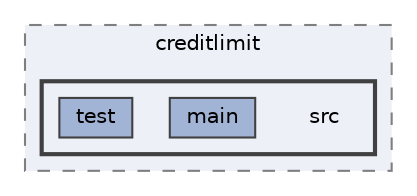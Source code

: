 digraph "repository/creditlimit/src"
{
 // LATEX_PDF_SIZE
  bgcolor="transparent";
  edge [fontname=Helvetica,fontsize=10,labelfontname=Helvetica,labelfontsize=10];
  node [fontname=Helvetica,fontsize=10,shape=box,height=0.2,width=0.4];
  compound=true
  subgraph clusterdir_9bb4e3bc3dfe8add2f946376e11b4d05 {
    graph [ bgcolor="#edf0f7", pencolor="grey50", label="creditlimit", fontname=Helvetica,fontsize=10 style="filled,dashed", URL="dir_9bb4e3bc3dfe8add2f946376e11b4d05.html",tooltip=""]
  subgraph clusterdir_9f93c806d0488721c8bda5a7d08ef899 {
    graph [ bgcolor="#edf0f7", pencolor="grey25", label="", fontname=Helvetica,fontsize=10 style="filled,bold", URL="dir_9f93c806d0488721c8bda5a7d08ef899.html",tooltip=""]
    dir_9f93c806d0488721c8bda5a7d08ef899 [shape=plaintext, label="src"];
  dir_e752685df40373d2aad8d30db9af4079 [label="main", fillcolor="#a2b4d6", color="grey25", style="filled", URL="dir_e752685df40373d2aad8d30db9af4079.html",tooltip=""];
  dir_3c15aea9dc14408601b4b187872a6375 [label="test", fillcolor="#a2b4d6", color="grey25", style="filled", URL="dir_3c15aea9dc14408601b4b187872a6375.html",tooltip=""];
  }
  }
}
